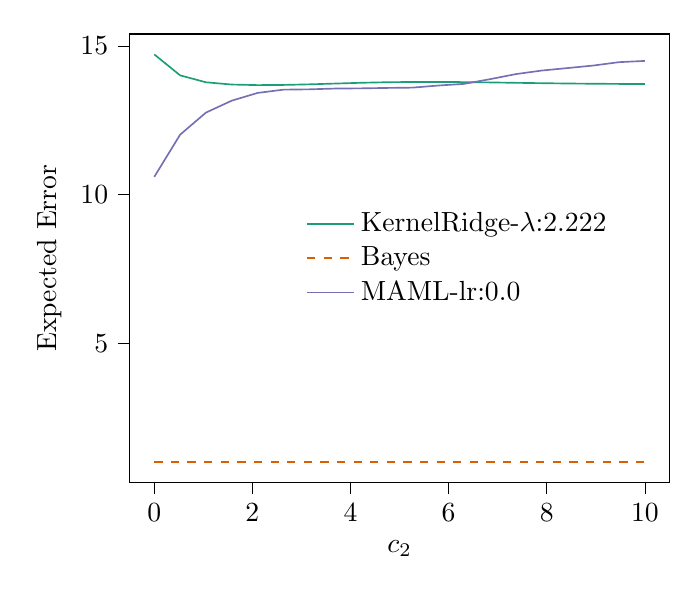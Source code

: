 % This file was created with tikzplotlib v0.10.1.
\begin{tikzpicture}

\definecolor{chocolate217952}{RGB}{217,95,2}
\definecolor{darkcyan27158119}{RGB}{27,158,119}
\definecolor{darkgray176}{RGB}{176,176,176}
\definecolor{lightslategray117112179}{RGB}{117,112,179}

\begin{axis}[
legend cell align={left},
legend style={fill opacity=0.8, draw opacity=1, text opacity=1, at={(0.91,0.5)}, anchor=east, draw=none},
tick align=outside,
tick pos=left,
x grid style={darkgray176},
xlabel={\(\displaystyle c_{2}\)},
xmin=-0.499, xmax=10.5,
xtick style={color=black},
y grid style={darkgray176},
ylabel={Expected Error},
ymin=0.315, ymax=15.396,
ytick style={color=black}
]
\addplot [semithick, darkcyan27158119]
table {%
0.001 14.711
0.527 14.006
1.054 13.773
1.58 13.697
2.106 13.678
2.632 13.684
3.159 13.704
3.685 13.73
4.211 13.756
4.737 13.775
5.264 13.784
5.79 13.785
6.316 13.779
6.842 13.768
7.369 13.755
7.895 13.743
8.421 13.732
8.947 13.724
9.474 13.718
10 13.713
};
\addlegendentry{KernelRidge-$\lambda$:2.222}
\addplot [semithick, chocolate217952, dashed]
table {%
0.001 1.001
0.527 1.001
1.054 1.001
1.58 1.001
2.106 1.001
2.632 1.001
3.159 1.001
3.685 1.001
4.211 1.001
4.737 1.001
5.264 1.001
5.79 1.001
6.316 1.001
6.842 1.001
7.369 1.001
7.895 1.001
8.421 1.001
8.947 1.001
9.474 1.001
10 1.001
};
\addlegendentry{Bayes}
\addplot [semithick, lightslategray117112179]
table {%
0.001 10.592
0.527 12.01
1.054 12.754
1.58 13.155
2.106 13.415
2.632 13.525
3.159 13.536
3.685 13.562
4.211 13.569
4.737 13.583
5.264 13.593
5.79 13.664
6.316 13.72
6.842 13.877
7.369 14.048
7.895 14.167
8.421 14.251
8.947 14.336
9.474 14.45
10 14.492
};
\addlegendentry{MAML-lr:0.0}
\end{axis}

\end{tikzpicture}
